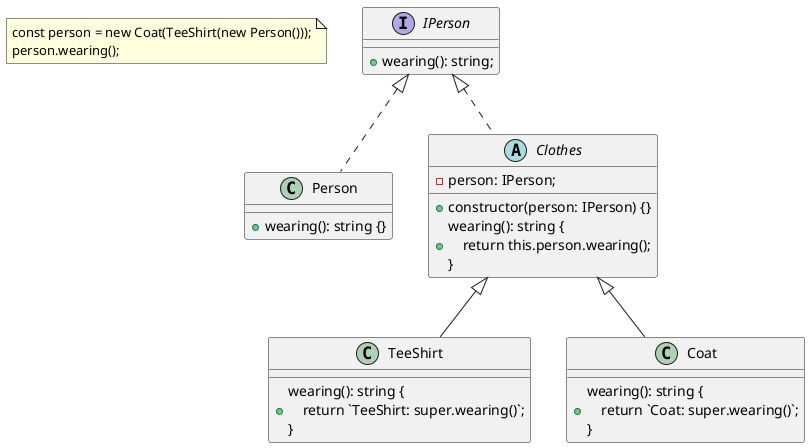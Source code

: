 @startuml
note as n1
const person = new Coat(TeeShirt(new Person()));
person.wearing();
end note

interface IPerson {
    + wearing(): string;
}

class Person implements IPerson {
    + wearing(): string {}
}

abstract class Clothes implements IPerson {
    - person: IPerson;
    + constructor(person: IPerson) {}
    + wearing(): string {\n    return this.person.wearing();\n}
}

class TeeShirt extends Clothes {
    + wearing(): string {\n    return `TeeShirt: super.wearing()`;\n}
}

class Coat extends Clothes {
    + wearing(): string {\n    return `Coat: super.wearing()`;\n}
}
@enduml